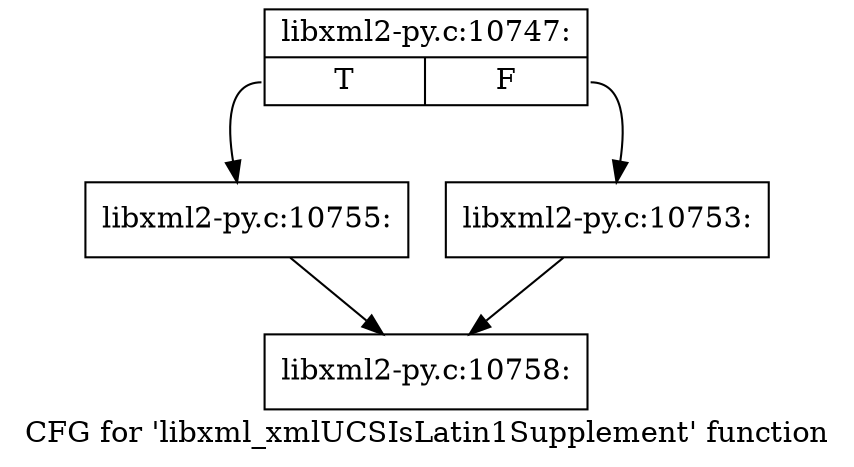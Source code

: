 digraph "CFG for 'libxml_xmlUCSIsLatin1Supplement' function" {
	label="CFG for 'libxml_xmlUCSIsLatin1Supplement' function";

	Node0x41068b0 [shape=record,label="{libxml2-py.c:10747:|{<s0>T|<s1>F}}"];
	Node0x41068b0:s0 -> Node0x4109760;
	Node0x41068b0:s1 -> Node0x4109710;
	Node0x4109710 [shape=record,label="{libxml2-py.c:10753:}"];
	Node0x4109710 -> Node0x4108370;
	Node0x4109760 [shape=record,label="{libxml2-py.c:10755:}"];
	Node0x4109760 -> Node0x4108370;
	Node0x4108370 [shape=record,label="{libxml2-py.c:10758:}"];
}
